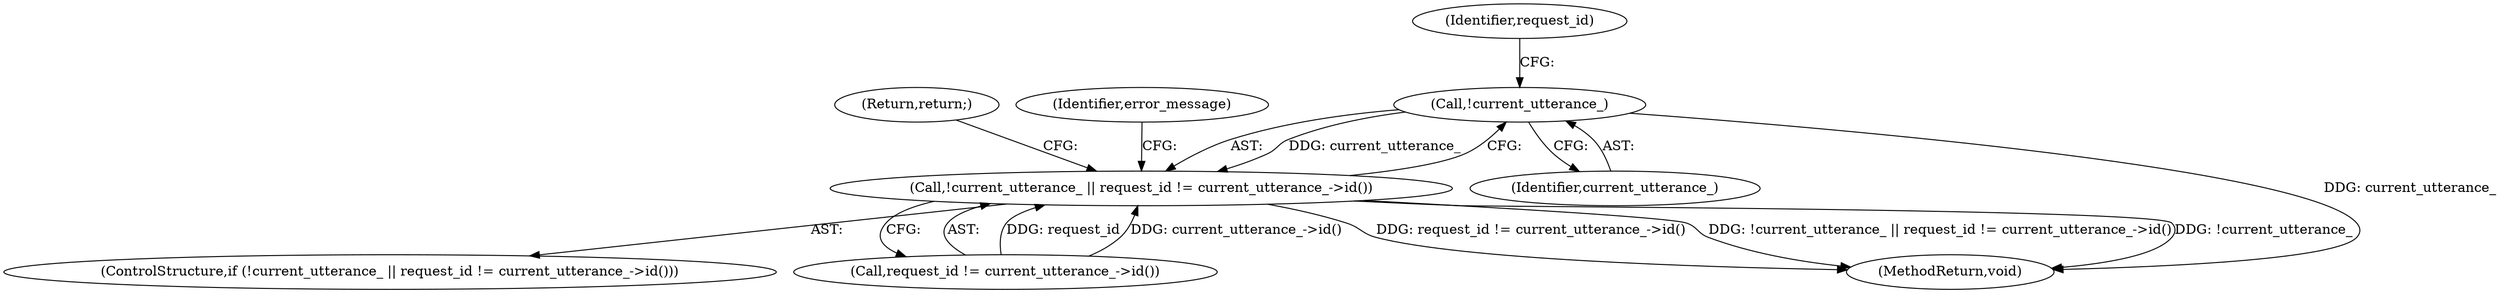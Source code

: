 digraph "1_Chrome_c63f2b7fe4fe2977f858a8e36d5f48db17eff2e7_10@del" {
"1000106" [label="(Call,!current_utterance_)"];
"1000105" [label="(Call,!current_utterance_ || request_id != current_utterance_->id())"];
"1000105" [label="(Call,!current_utterance_ || request_id != current_utterance_->id())"];
"1000111" [label="(Return,return;)"];
"1000107" [label="(Identifier,current_utterance_)"];
"1000106" [label="(Call,!current_utterance_)"];
"1000104" [label="(ControlStructure,if (!current_utterance_ || request_id != current_utterance_->id()))"];
"1000108" [label="(Call,request_id != current_utterance_->id())"];
"1000113" [label="(Identifier,error_message)"];
"1000109" [label="(Identifier,request_id)"];
"1000116" [label="(MethodReturn,void)"];
"1000106" -> "1000105"  [label="AST: "];
"1000106" -> "1000107"  [label="CFG: "];
"1000107" -> "1000106"  [label="AST: "];
"1000109" -> "1000106"  [label="CFG: "];
"1000105" -> "1000106"  [label="CFG: "];
"1000106" -> "1000116"  [label="DDG: current_utterance_"];
"1000106" -> "1000105"  [label="DDG: current_utterance_"];
"1000105" -> "1000104"  [label="AST: "];
"1000105" -> "1000108"  [label="CFG: "];
"1000108" -> "1000105"  [label="AST: "];
"1000111" -> "1000105"  [label="CFG: "];
"1000113" -> "1000105"  [label="CFG: "];
"1000105" -> "1000116"  [label="DDG: request_id != current_utterance_->id()"];
"1000105" -> "1000116"  [label="DDG: !current_utterance_ || request_id != current_utterance_->id()"];
"1000105" -> "1000116"  [label="DDG: !current_utterance_"];
"1000108" -> "1000105"  [label="DDG: request_id"];
"1000108" -> "1000105"  [label="DDG: current_utterance_->id()"];
}
